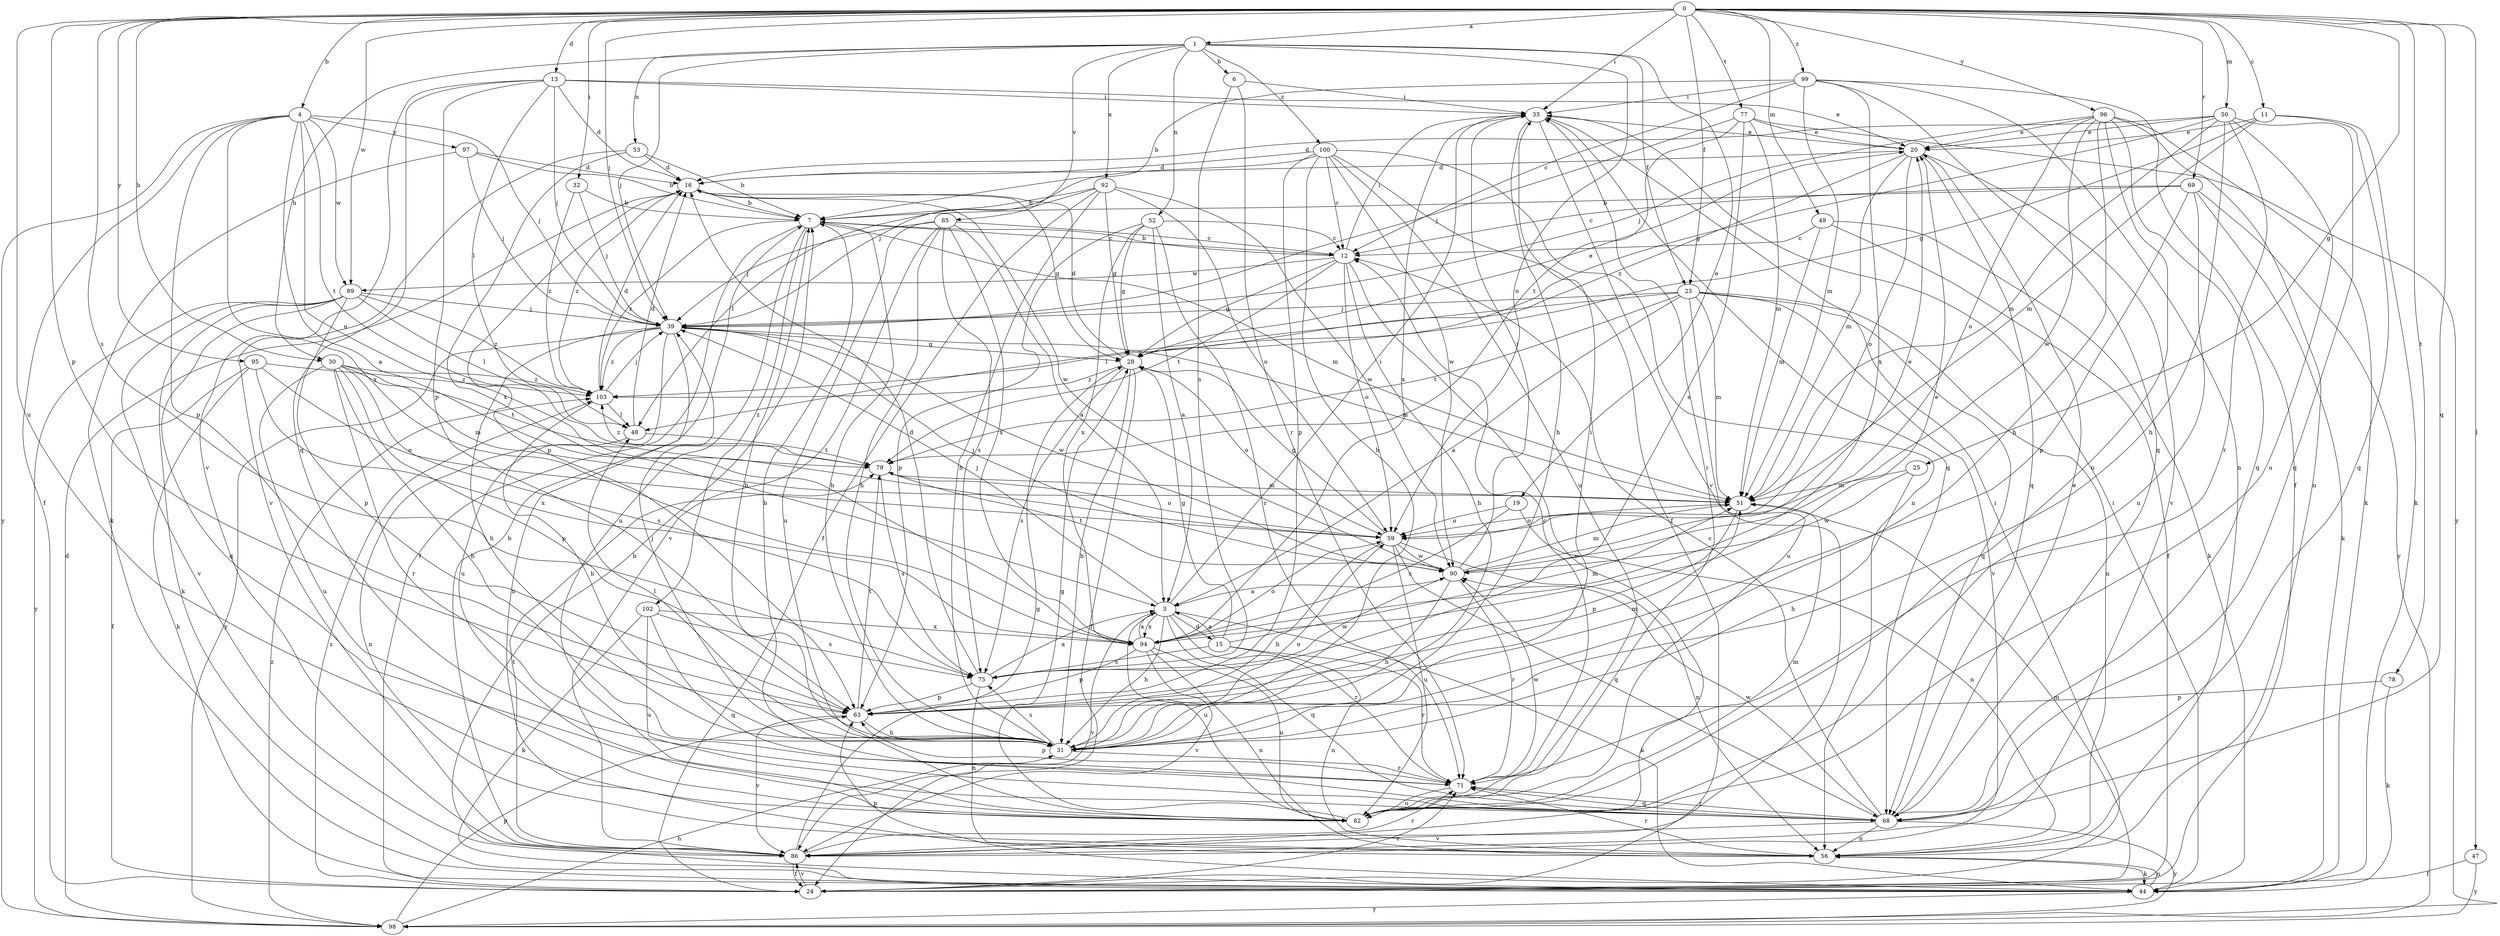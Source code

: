 strict digraph  {
0;
1;
3;
4;
6;
7;
11;
12;
13;
15;
16;
19;
20;
23;
24;
25;
28;
30;
31;
32;
35;
39;
44;
47;
48;
49;
50;
51;
52;
53;
56;
59;
63;
68;
69;
71;
75;
77;
78;
79;
82;
85;
86;
89;
90;
92;
94;
95;
96;
97;
98;
99;
100;
102;
103;
0 -> 1  [label=a];
0 -> 4  [label=b];
0 -> 11  [label=c];
0 -> 13  [label=d];
0 -> 23  [label=f];
0 -> 25  [label=g];
0 -> 30  [label=h];
0 -> 32  [label=i];
0 -> 35  [label=i];
0 -> 39  [label=j];
0 -> 47  [label=l];
0 -> 49  [label=m];
0 -> 50  [label=m];
0 -> 63  [label=p];
0 -> 68  [label=q];
0 -> 69  [label=r];
0 -> 75  [label=s];
0 -> 77  [label=t];
0 -> 78  [label=t];
0 -> 82  [label=u];
0 -> 89  [label=w];
0 -> 95  [label=y];
0 -> 96  [label=y];
0 -> 99  [label=z];
1 -> 6  [label=b];
1 -> 19  [label=e];
1 -> 23  [label=f];
1 -> 30  [label=h];
1 -> 39  [label=j];
1 -> 52  [label=n];
1 -> 53  [label=n];
1 -> 59  [label=o];
1 -> 85  [label=v];
1 -> 92  [label=x];
1 -> 100  [label=z];
3 -> 15  [label=d];
3 -> 31  [label=h];
3 -> 35  [label=i];
3 -> 39  [label=j];
3 -> 44  [label=k];
3 -> 68  [label=q];
3 -> 71  [label=r];
3 -> 82  [label=u];
3 -> 86  [label=v];
3 -> 94  [label=x];
4 -> 3  [label=a];
4 -> 24  [label=f];
4 -> 39  [label=j];
4 -> 59  [label=o];
4 -> 63  [label=p];
4 -> 79  [label=t];
4 -> 89  [label=w];
4 -> 94  [label=x];
4 -> 97  [label=y];
4 -> 98  [label=y];
6 -> 35  [label=i];
6 -> 71  [label=r];
6 -> 75  [label=s];
7 -> 12  [label=c];
7 -> 24  [label=f];
7 -> 31  [label=h];
7 -> 51  [label=m];
7 -> 82  [label=u];
7 -> 102  [label=z];
7 -> 103  [label=z];
11 -> 20  [label=e];
11 -> 28  [label=g];
11 -> 44  [label=k];
11 -> 51  [label=m];
11 -> 68  [label=q];
12 -> 7  [label=b];
12 -> 28  [label=g];
12 -> 31  [label=h];
12 -> 35  [label=i];
12 -> 59  [label=o];
12 -> 79  [label=t];
12 -> 86  [label=v];
12 -> 89  [label=w];
13 -> 16  [label=d];
13 -> 20  [label=e];
13 -> 35  [label=i];
13 -> 39  [label=j];
13 -> 48  [label=l];
13 -> 63  [label=p];
13 -> 68  [label=q];
13 -> 86  [label=v];
15 -> 3  [label=a];
15 -> 28  [label=g];
15 -> 51  [label=m];
15 -> 56  [label=n];
15 -> 71  [label=r];
15 -> 75  [label=s];
16 -> 7  [label=b];
16 -> 28  [label=g];
16 -> 63  [label=p];
16 -> 90  [label=w];
16 -> 103  [label=z];
19 -> 56  [label=n];
19 -> 59  [label=o];
19 -> 94  [label=x];
20 -> 16  [label=d];
20 -> 51  [label=m];
20 -> 59  [label=o];
20 -> 68  [label=q];
20 -> 86  [label=v];
20 -> 103  [label=z];
23 -> 3  [label=a];
23 -> 39  [label=j];
23 -> 48  [label=l];
23 -> 51  [label=m];
23 -> 56  [label=n];
23 -> 68  [label=q];
23 -> 79  [label=t];
23 -> 82  [label=u];
23 -> 86  [label=v];
24 -> 35  [label=i];
24 -> 51  [label=m];
24 -> 71  [label=r];
24 -> 86  [label=v];
24 -> 103  [label=z];
25 -> 31  [label=h];
25 -> 51  [label=m];
25 -> 90  [label=w];
28 -> 16  [label=d];
28 -> 20  [label=e];
28 -> 24  [label=f];
28 -> 31  [label=h];
28 -> 59  [label=o];
28 -> 75  [label=s];
28 -> 103  [label=z];
30 -> 31  [label=h];
30 -> 51  [label=m];
30 -> 63  [label=p];
30 -> 71  [label=r];
30 -> 75  [label=s];
30 -> 79  [label=t];
30 -> 82  [label=u];
30 -> 103  [label=z];
31 -> 7  [label=b];
31 -> 35  [label=i];
31 -> 39  [label=j];
31 -> 48  [label=l];
31 -> 59  [label=o];
31 -> 71  [label=r];
31 -> 75  [label=s];
32 -> 7  [label=b];
32 -> 39  [label=j];
32 -> 103  [label=z];
35 -> 20  [label=e];
35 -> 31  [label=h];
35 -> 68  [label=q];
35 -> 86  [label=v];
35 -> 94  [label=x];
39 -> 28  [label=g];
39 -> 31  [label=h];
39 -> 51  [label=m];
39 -> 56  [label=n];
39 -> 82  [label=u];
39 -> 90  [label=w];
39 -> 98  [label=y];
39 -> 103  [label=z];
44 -> 7  [label=b];
44 -> 35  [label=i];
44 -> 56  [label=n];
44 -> 63  [label=p];
44 -> 98  [label=y];
47 -> 24  [label=f];
47 -> 98  [label=y];
48 -> 16  [label=d];
48 -> 56  [label=n];
48 -> 79  [label=t];
49 -> 12  [label=c];
49 -> 24  [label=f];
49 -> 44  [label=k];
49 -> 51  [label=m];
50 -> 16  [label=d];
50 -> 20  [label=e];
50 -> 28  [label=g];
50 -> 31  [label=h];
50 -> 51  [label=m];
50 -> 68  [label=q];
50 -> 71  [label=r];
50 -> 82  [label=u];
51 -> 59  [label=o];
51 -> 63  [label=p];
52 -> 3  [label=a];
52 -> 12  [label=c];
52 -> 28  [label=g];
52 -> 63  [label=p];
52 -> 71  [label=r];
52 -> 94  [label=x];
53 -> 7  [label=b];
53 -> 16  [label=d];
53 -> 86  [label=v];
53 -> 94  [label=x];
56 -> 44  [label=k];
56 -> 71  [label=r];
59 -> 28  [label=g];
59 -> 31  [label=h];
59 -> 56  [label=n];
59 -> 68  [label=q];
59 -> 82  [label=u];
59 -> 90  [label=w];
63 -> 31  [label=h];
63 -> 51  [label=m];
63 -> 79  [label=t];
63 -> 86  [label=v];
68 -> 12  [label=c];
68 -> 20  [label=e];
68 -> 56  [label=n];
68 -> 71  [label=r];
68 -> 86  [label=v];
68 -> 90  [label=w];
68 -> 98  [label=y];
69 -> 7  [label=b];
69 -> 12  [label=c];
69 -> 44  [label=k];
69 -> 63  [label=p];
69 -> 82  [label=u];
69 -> 98  [label=y];
71 -> 7  [label=b];
71 -> 12  [label=c];
71 -> 63  [label=p];
71 -> 68  [label=q];
71 -> 82  [label=u];
71 -> 90  [label=w];
75 -> 3  [label=a];
75 -> 16  [label=d];
75 -> 56  [label=n];
75 -> 63  [label=p];
75 -> 90  [label=w];
77 -> 20  [label=e];
77 -> 39  [label=j];
77 -> 51  [label=m];
77 -> 75  [label=s];
77 -> 79  [label=t];
77 -> 98  [label=y];
78 -> 44  [label=k];
78 -> 63  [label=p];
79 -> 51  [label=m];
79 -> 59  [label=o];
79 -> 75  [label=s];
79 -> 103  [label=z];
82 -> 28  [label=g];
82 -> 35  [label=i];
82 -> 51  [label=m];
85 -> 3  [label=a];
85 -> 12  [label=c];
85 -> 31  [label=h];
85 -> 39  [label=j];
85 -> 75  [label=s];
85 -> 82  [label=u];
85 -> 86  [label=v];
85 -> 94  [label=x];
86 -> 7  [label=b];
86 -> 24  [label=f];
86 -> 28  [label=g];
86 -> 71  [label=r];
86 -> 79  [label=t];
89 -> 39  [label=j];
89 -> 44  [label=k];
89 -> 48  [label=l];
89 -> 63  [label=p];
89 -> 68  [label=q];
89 -> 86  [label=v];
89 -> 98  [label=y];
89 -> 103  [label=z];
90 -> 3  [label=a];
90 -> 20  [label=e];
90 -> 31  [label=h];
90 -> 35  [label=i];
90 -> 39  [label=j];
90 -> 51  [label=m];
90 -> 71  [label=r];
90 -> 79  [label=t];
92 -> 7  [label=b];
92 -> 24  [label=f];
92 -> 28  [label=g];
92 -> 31  [label=h];
92 -> 48  [label=l];
92 -> 59  [label=o];
92 -> 90  [label=w];
94 -> 3  [label=a];
94 -> 20  [label=e];
94 -> 56  [label=n];
94 -> 59  [label=o];
94 -> 63  [label=p];
94 -> 82  [label=u];
94 -> 86  [label=v];
95 -> 24  [label=f];
95 -> 44  [label=k];
95 -> 59  [label=o];
95 -> 94  [label=x];
95 -> 103  [label=z];
96 -> 20  [label=e];
96 -> 31  [label=h];
96 -> 39  [label=j];
96 -> 44  [label=k];
96 -> 56  [label=n];
96 -> 59  [label=o];
96 -> 68  [label=q];
96 -> 82  [label=u];
96 -> 90  [label=w];
97 -> 7  [label=b];
97 -> 16  [label=d];
97 -> 39  [label=j];
97 -> 44  [label=k];
98 -> 16  [label=d];
98 -> 31  [label=h];
98 -> 63  [label=p];
98 -> 103  [label=z];
99 -> 7  [label=b];
99 -> 12  [label=c];
99 -> 24  [label=f];
99 -> 35  [label=i];
99 -> 51  [label=m];
99 -> 56  [label=n];
99 -> 68  [label=q];
99 -> 94  [label=x];
100 -> 12  [label=c];
100 -> 16  [label=d];
100 -> 24  [label=f];
100 -> 31  [label=h];
100 -> 39  [label=j];
100 -> 56  [label=n];
100 -> 63  [label=p];
100 -> 82  [label=u];
100 -> 90  [label=w];
102 -> 44  [label=k];
102 -> 68  [label=q];
102 -> 75  [label=s];
102 -> 82  [label=u];
102 -> 94  [label=x];
103 -> 16  [label=d];
103 -> 31  [label=h];
103 -> 39  [label=j];
103 -> 48  [label=l];
}
